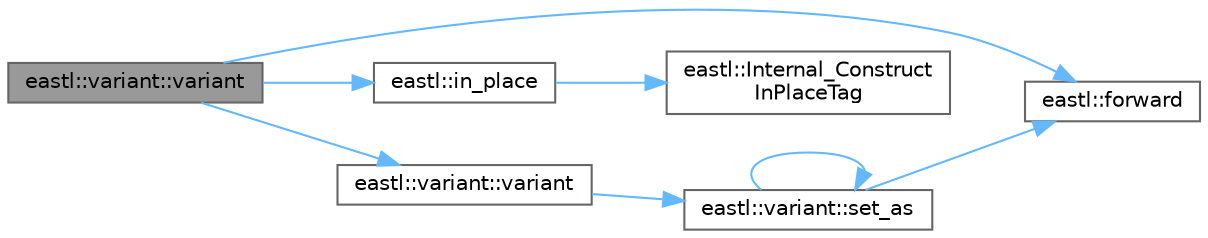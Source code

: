 digraph "eastl::variant::variant"
{
 // LATEX_PDF_SIZE
  bgcolor="transparent";
  edge [fontname=Helvetica,fontsize=10,labelfontname=Helvetica,labelfontsize=10];
  node [fontname=Helvetica,fontsize=10,shape=box,height=0.2,width=0.4];
  rankdir="LR";
  Node1 [id="Node000001",label="eastl::variant::variant",height=0.2,width=0.4,color="gray40", fillcolor="grey60", style="filled", fontcolor="black",tooltip=" "];
  Node1 -> Node2 [id="edge8_Node000001_Node000002",color="steelblue1",style="solid",tooltip=" "];
  Node2 [id="Node000002",label="eastl::forward",height=0.2,width=0.4,color="grey40", fillcolor="white", style="filled",URL="$namespaceeastl.html#a36662e86289d74a927ced4b51496fce5",tooltip=" "];
  Node1 -> Node3 [id="edge9_Node000001_Node000003",color="steelblue1",style="solid",tooltip=" "];
  Node3 [id="Node000003",label="eastl::in_place",height=0.2,width=0.4,color="grey40", fillcolor="white", style="filled",URL="$namespaceeastl.html#a6301d4d34a07e2549c881dd18f95dd38",tooltip=" "];
  Node3 -> Node4 [id="edge10_Node000003_Node000004",color="steelblue1",style="solid",tooltip=" "];
  Node4 [id="Node000004",label="eastl::Internal_Construct\lInPlaceTag",height=0.2,width=0.4,color="grey40", fillcolor="white", style="filled",URL="$namespaceeastl.html#a6b94faf00c6dfc196116e3d0751a084d",tooltip=" "];
  Node1 -> Node5 [id="edge11_Node000001_Node000005",color="steelblue1",style="solid",tooltip=" "];
  Node5 [id="Node000005",label="eastl::variant::variant",height=0.2,width=0.4,color="grey40", fillcolor="white", style="filled",URL="$classeastl_1_1variant.html#a4ffed0dc98264e8fbc48e0c32d18104e",tooltip=" "];
  Node5 -> Node6 [id="edge12_Node000005_Node000006",color="steelblue1",style="solid",tooltip=" "];
  Node6 [id="Node000006",label="eastl::variant::set_as",height=0.2,width=0.4,color="grey40", fillcolor="white", style="filled",URL="$classeastl_1_1variant.html#a0f3337c1111b3af5479029a452e1c21e",tooltip=" "];
  Node6 -> Node2 [id="edge13_Node000006_Node000002",color="steelblue1",style="solid",tooltip=" "];
  Node6 -> Node6 [id="edge14_Node000006_Node000006",color="steelblue1",style="solid",tooltip=" "];
}
